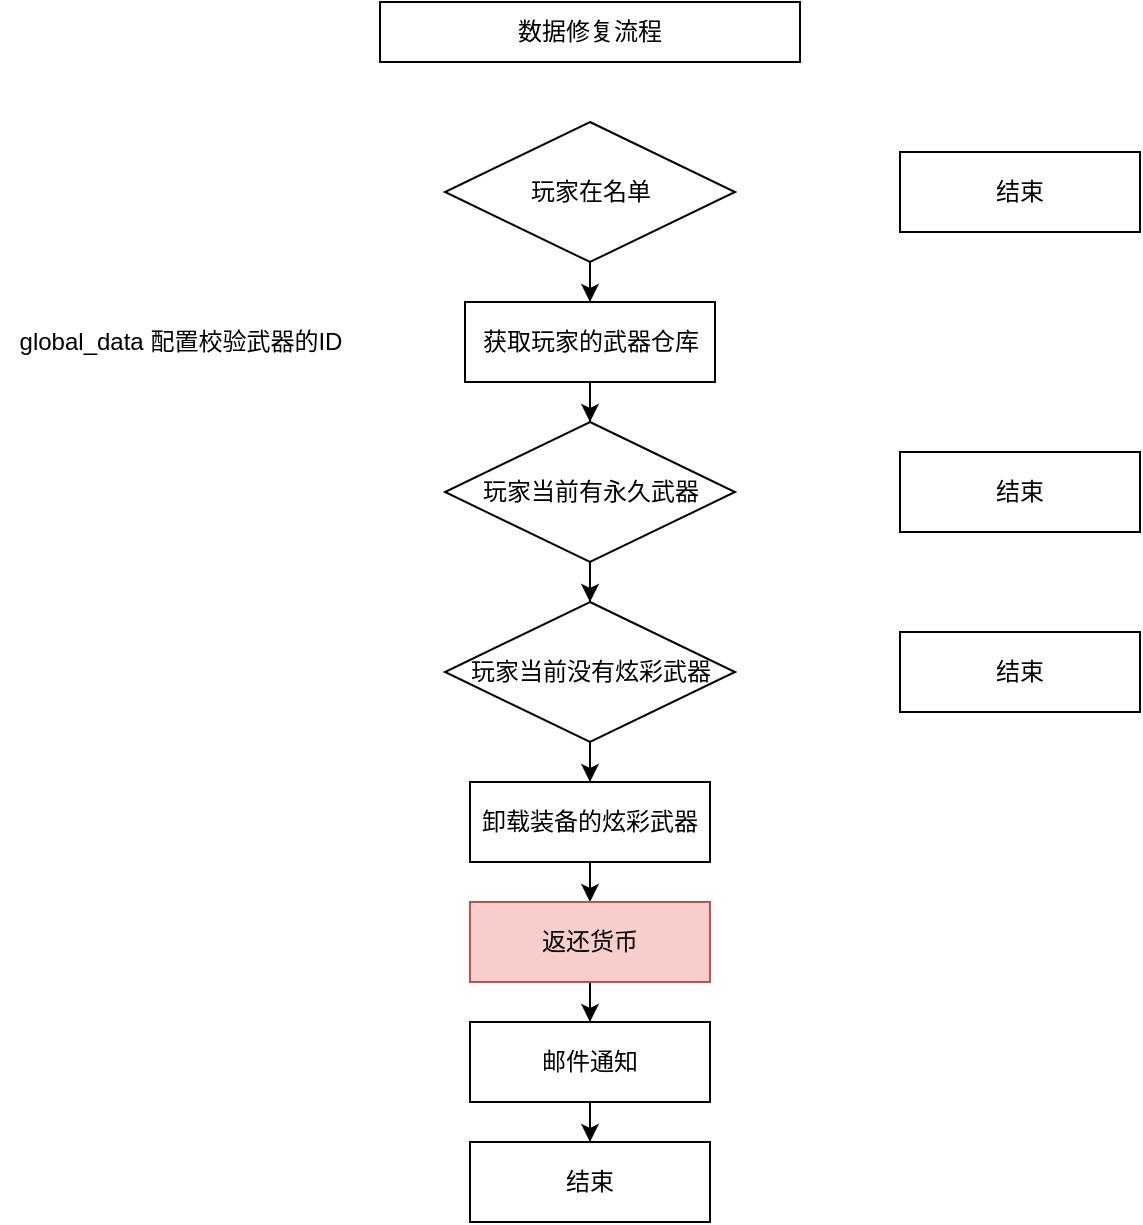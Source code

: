 <mxfile version="22.1.11" type="github">
  <diagram name="第 1 页" id="MjOnckj2qXQUch_C9P9P">
    <mxGraphModel dx="1434" dy="746" grid="1" gridSize="10" guides="1" tooltips="1" connect="1" arrows="1" fold="1" page="1" pageScale="1" pageWidth="4681" pageHeight="3300" math="0" shadow="0">
      <root>
        <mxCell id="0" />
        <mxCell id="1" parent="0" />
        <mxCell id="7qEYvJwYSWAxsUM84DAW-1" value="数据修复流程" style="rounded=0;whiteSpace=wrap;html=1;" vertex="1" parent="1">
          <mxGeometry x="340" y="120" width="210" height="30" as="geometry" />
        </mxCell>
        <mxCell id="7qEYvJwYSWAxsUM84DAW-18" style="edgeStyle=orthogonalEdgeStyle;rounded=0;orthogonalLoop=1;jettySize=auto;html=1;exitX=0.5;exitY=1;exitDx=0;exitDy=0;" edge="1" parent="1" source="7qEYvJwYSWAxsUM84DAW-2" target="7qEYvJwYSWAxsUM84DAW-4">
          <mxGeometry relative="1" as="geometry" />
        </mxCell>
        <mxCell id="7qEYvJwYSWAxsUM84DAW-2" value="玩家在名单" style="rhombus;whiteSpace=wrap;html=1;" vertex="1" parent="1">
          <mxGeometry x="372.5" y="180" width="145" height="70" as="geometry" />
        </mxCell>
        <mxCell id="7qEYvJwYSWAxsUM84DAW-3" value="结束" style="rounded=0;whiteSpace=wrap;html=1;" vertex="1" parent="1">
          <mxGeometry x="600" y="195" width="120" height="40" as="geometry" />
        </mxCell>
        <mxCell id="7qEYvJwYSWAxsUM84DAW-19" style="edgeStyle=orthogonalEdgeStyle;rounded=0;orthogonalLoop=1;jettySize=auto;html=1;exitX=0.5;exitY=1;exitDx=0;exitDy=0;" edge="1" parent="1" source="7qEYvJwYSWAxsUM84DAW-4" target="7qEYvJwYSWAxsUM84DAW-7">
          <mxGeometry relative="1" as="geometry" />
        </mxCell>
        <mxCell id="7qEYvJwYSWAxsUM84DAW-4" value="获取玩家的武器仓库" style="rounded=0;whiteSpace=wrap;html=1;" vertex="1" parent="1">
          <mxGeometry x="382.5" y="270" width="125" height="40" as="geometry" />
        </mxCell>
        <mxCell id="7qEYvJwYSWAxsUM84DAW-6" value="global_data 配置校验武器的ID" style="text;html=1;align=center;verticalAlign=middle;resizable=0;points=[];autosize=1;strokeColor=none;fillColor=none;" vertex="1" parent="1">
          <mxGeometry x="150" y="275" width="180" height="30" as="geometry" />
        </mxCell>
        <mxCell id="7qEYvJwYSWAxsUM84DAW-20" style="edgeStyle=orthogonalEdgeStyle;rounded=0;orthogonalLoop=1;jettySize=auto;html=1;exitX=0.5;exitY=1;exitDx=0;exitDy=0;" edge="1" parent="1" source="7qEYvJwYSWAxsUM84DAW-7" target="7qEYvJwYSWAxsUM84DAW-9">
          <mxGeometry relative="1" as="geometry" />
        </mxCell>
        <mxCell id="7qEYvJwYSWAxsUM84DAW-7" value="玩家当前有永久武器" style="rhombus;whiteSpace=wrap;html=1;" vertex="1" parent="1">
          <mxGeometry x="372.5" y="330" width="145" height="70" as="geometry" />
        </mxCell>
        <mxCell id="7qEYvJwYSWAxsUM84DAW-8" value="结束" style="rounded=0;whiteSpace=wrap;html=1;" vertex="1" parent="1">
          <mxGeometry x="600" y="345" width="120" height="40" as="geometry" />
        </mxCell>
        <mxCell id="7qEYvJwYSWAxsUM84DAW-21" style="edgeStyle=orthogonalEdgeStyle;rounded=0;orthogonalLoop=1;jettySize=auto;html=1;exitX=0.5;exitY=1;exitDx=0;exitDy=0;" edge="1" parent="1" source="7qEYvJwYSWAxsUM84DAW-9" target="7qEYvJwYSWAxsUM84DAW-14">
          <mxGeometry relative="1" as="geometry" />
        </mxCell>
        <mxCell id="7qEYvJwYSWAxsUM84DAW-9" value="玩家当前没有炫彩武器" style="rhombus;whiteSpace=wrap;html=1;" vertex="1" parent="1">
          <mxGeometry x="372.5" y="420" width="145" height="70" as="geometry" />
        </mxCell>
        <mxCell id="7qEYvJwYSWAxsUM84DAW-10" value="结束" style="rounded=0;whiteSpace=wrap;html=1;" vertex="1" parent="1">
          <mxGeometry x="600" y="435" width="120" height="40" as="geometry" />
        </mxCell>
        <mxCell id="7qEYvJwYSWAxsUM84DAW-22" style="edgeStyle=orthogonalEdgeStyle;rounded=0;orthogonalLoop=1;jettySize=auto;html=1;exitX=0.5;exitY=1;exitDx=0;exitDy=0;entryX=0.5;entryY=0;entryDx=0;entryDy=0;" edge="1" parent="1" source="7qEYvJwYSWAxsUM84DAW-14" target="7qEYvJwYSWAxsUM84DAW-15">
          <mxGeometry relative="1" as="geometry" />
        </mxCell>
        <mxCell id="7qEYvJwYSWAxsUM84DAW-14" value="卸载装备的炫彩武器" style="rounded=0;whiteSpace=wrap;html=1;" vertex="1" parent="1">
          <mxGeometry x="385" y="510" width="120" height="40" as="geometry" />
        </mxCell>
        <mxCell id="7qEYvJwYSWAxsUM84DAW-23" style="edgeStyle=orthogonalEdgeStyle;rounded=0;orthogonalLoop=1;jettySize=auto;html=1;exitX=0.5;exitY=1;exitDx=0;exitDy=0;" edge="1" parent="1" source="7qEYvJwYSWAxsUM84DAW-15" target="7qEYvJwYSWAxsUM84DAW-16">
          <mxGeometry relative="1" as="geometry" />
        </mxCell>
        <mxCell id="7qEYvJwYSWAxsUM84DAW-15" value="返还货币" style="rounded=0;whiteSpace=wrap;html=1;fillColor=#f8cecc;strokeColor=#b85450;" vertex="1" parent="1">
          <mxGeometry x="385" y="570" width="120" height="40" as="geometry" />
        </mxCell>
        <mxCell id="7qEYvJwYSWAxsUM84DAW-24" style="edgeStyle=orthogonalEdgeStyle;rounded=0;orthogonalLoop=1;jettySize=auto;html=1;exitX=0.5;exitY=1;exitDx=0;exitDy=0;" edge="1" parent="1" source="7qEYvJwYSWAxsUM84DAW-16" target="7qEYvJwYSWAxsUM84DAW-17">
          <mxGeometry relative="1" as="geometry" />
        </mxCell>
        <mxCell id="7qEYvJwYSWAxsUM84DAW-16" value="邮件通知" style="rounded=0;whiteSpace=wrap;html=1;" vertex="1" parent="1">
          <mxGeometry x="385" y="630" width="120" height="40" as="geometry" />
        </mxCell>
        <mxCell id="7qEYvJwYSWAxsUM84DAW-17" value="结束" style="rounded=0;whiteSpace=wrap;html=1;" vertex="1" parent="1">
          <mxGeometry x="385" y="690" width="120" height="40" as="geometry" />
        </mxCell>
      </root>
    </mxGraphModel>
  </diagram>
</mxfile>
